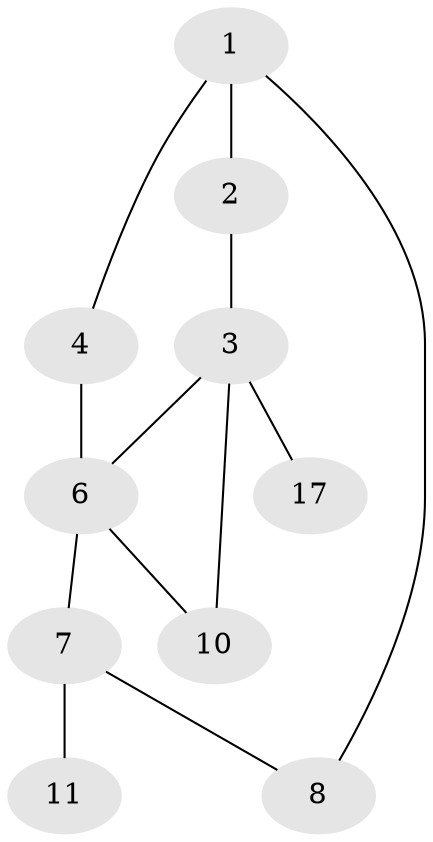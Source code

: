 // Generated by graph-tools (version 1.1) at 2025/46/02/15/25 05:46:28]
// undirected, 10 vertices, 12 edges
graph export_dot {
graph [start="1"]
  node [color=gray90,style=filled];
  1;
  2 [super="+5"];
  3 [super="+18+20"];
  4 [super="+9"];
  6;
  7;
  8 [super="+14+16"];
  10 [super="+12+15"];
  11 [super="+9+19"];
  17 [super="+15+16"];
  1 -- 2;
  1 -- 4;
  1 -- 8;
  2 -- 3;
  3 -- 6;
  3 -- 17;
  3 -- 10;
  4 -- 6;
  6 -- 7;
  6 -- 10;
  7 -- 8;
  7 -- 11;
}
